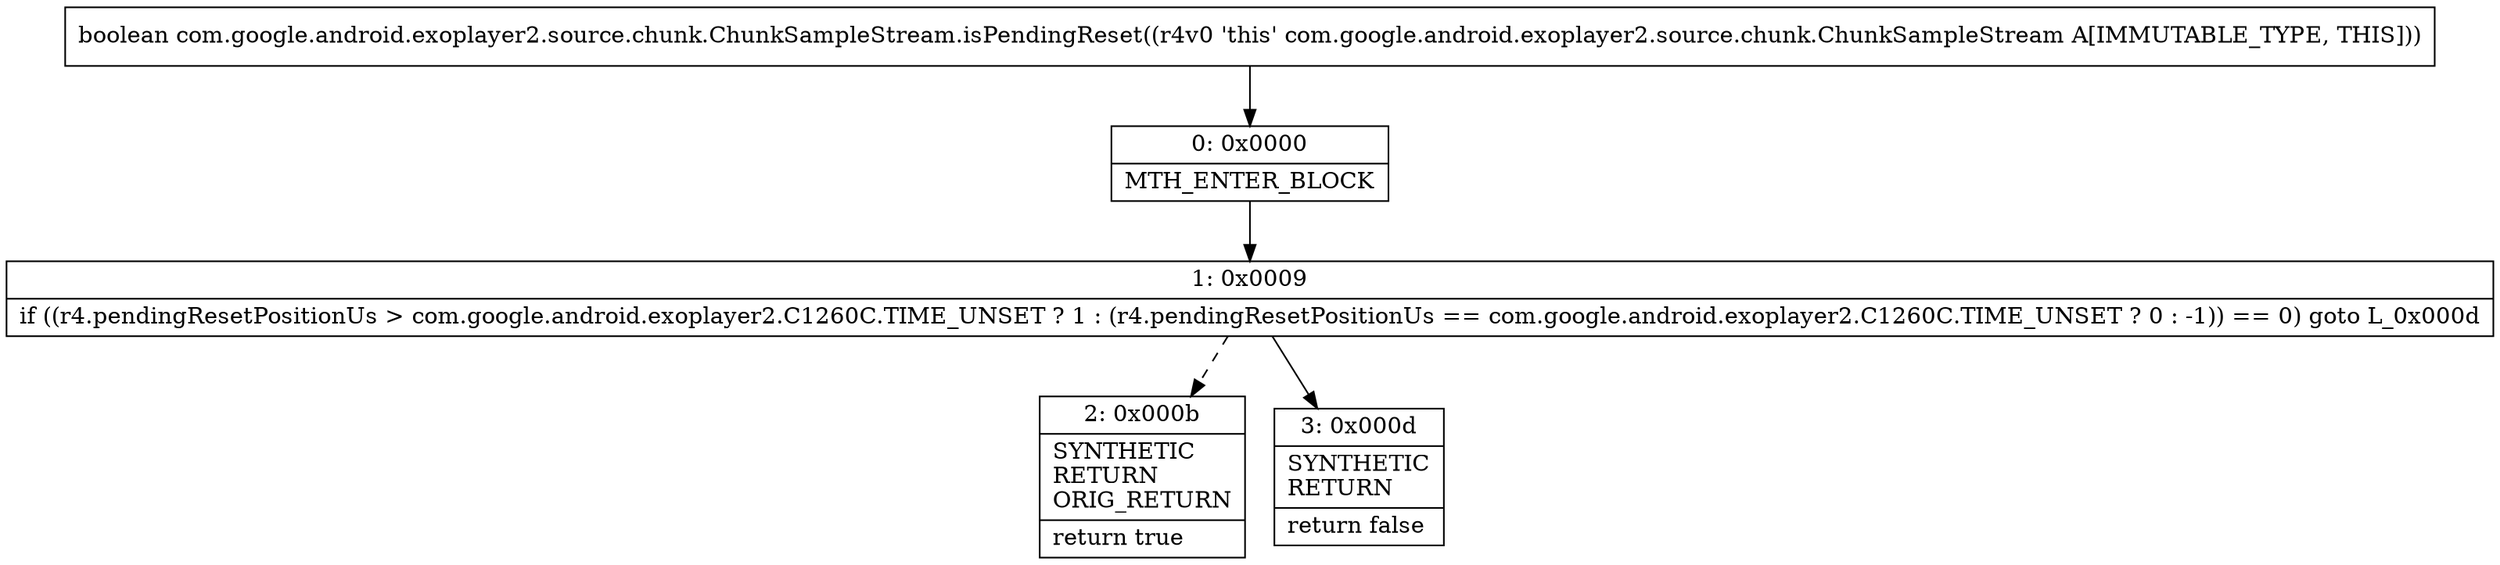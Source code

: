 digraph "CFG forcom.google.android.exoplayer2.source.chunk.ChunkSampleStream.isPendingReset()Z" {
Node_0 [shape=record,label="{0\:\ 0x0000|MTH_ENTER_BLOCK\l}"];
Node_1 [shape=record,label="{1\:\ 0x0009|if ((r4.pendingResetPositionUs \> com.google.android.exoplayer2.C1260C.TIME_UNSET ? 1 : (r4.pendingResetPositionUs == com.google.android.exoplayer2.C1260C.TIME_UNSET ? 0 : \-1)) == 0) goto L_0x000d\l}"];
Node_2 [shape=record,label="{2\:\ 0x000b|SYNTHETIC\lRETURN\lORIG_RETURN\l|return true\l}"];
Node_3 [shape=record,label="{3\:\ 0x000d|SYNTHETIC\lRETURN\l|return false\l}"];
MethodNode[shape=record,label="{boolean com.google.android.exoplayer2.source.chunk.ChunkSampleStream.isPendingReset((r4v0 'this' com.google.android.exoplayer2.source.chunk.ChunkSampleStream A[IMMUTABLE_TYPE, THIS])) }"];
MethodNode -> Node_0;
Node_0 -> Node_1;
Node_1 -> Node_2[style=dashed];
Node_1 -> Node_3;
}

